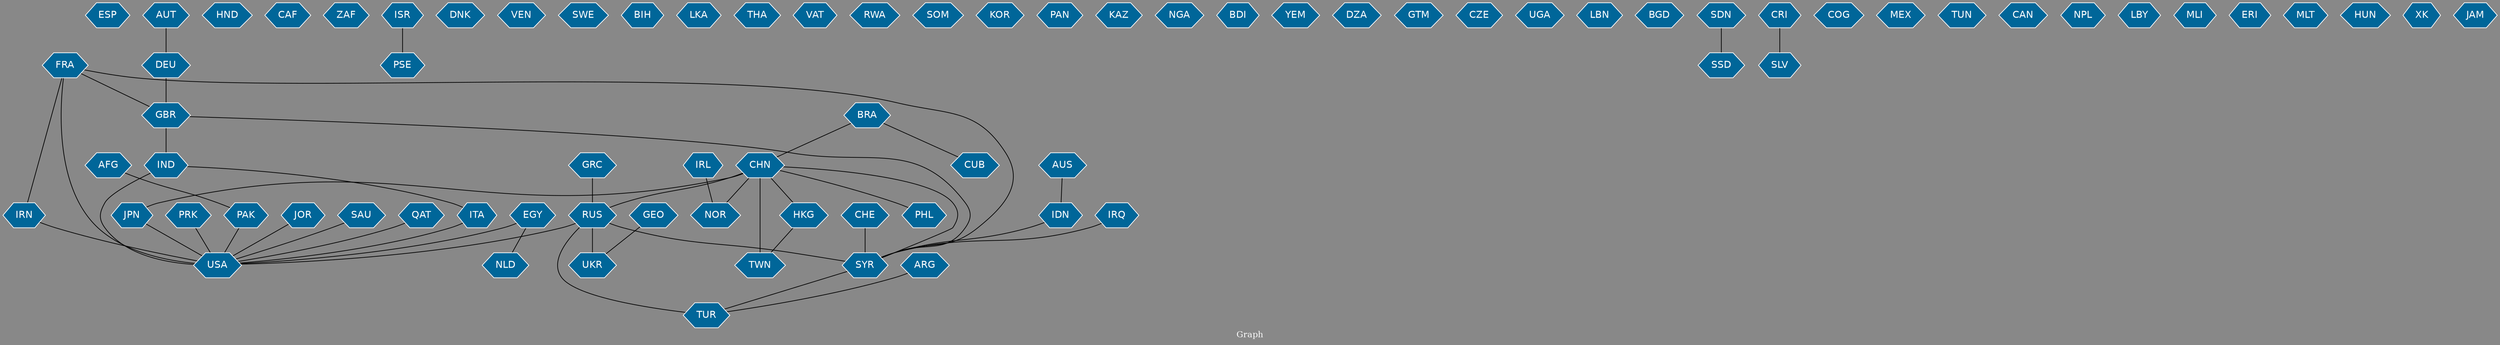 // Countries together in item graph
graph {
	graph [bgcolor="#888888" fontcolor=white fontsize=12 label="Graph" outputorder=edgesfirst overlap=prism]
	node [color=white fillcolor="#006699" fontcolor=white fontname=Helvetica shape=hexagon style=filled]
	edge [arrowhead=open color=black fontcolor=white fontname=Courier fontsize=12]
		ESP [label=ESP]
		RUS [label=RUS]
		UKR [label=UKR]
		SYR [label=SYR]
		DEU [label=DEU]
		USA [label=USA]
		TUR [label=TUR]
		HND [label=HND]
		IND [label=IND]
		CHN [label=CHN]
		IDN [label=IDN]
		GBR [label=GBR]
		CAF [label=CAF]
		ITA [label=ITA]
		ZAF [label=ZAF]
		FRA [label=FRA]
		ISR [label=ISR]
		PSE [label=PSE]
		DNK [label=DNK]
		PRK [label=PRK]
		VEN [label=VEN]
		SWE [label=SWE]
		JPN [label=JPN]
		IRQ [label=IRQ]
		PAK [label=PAK]
		EGY [label=EGY]
		BIH [label=BIH]
		LKA [label=LKA]
		NLD [label=NLD]
		PHL [label=PHL]
		THA [label=THA]
		CUB [label=CUB]
		VAT [label=VAT]
		RWA [label=RWA]
		SOM [label=SOM]
		KOR [label=KOR]
		ARG [label=ARG]
		AFG [label=AFG]
		CHE [label=CHE]
		PAN [label=PAN]
		IRN [label=IRN]
		KAZ [label=KAZ]
		NGA [label=NGA]
		BDI [label=BDI]
		JOR [label=JOR]
		YEM [label=YEM]
		DZA [label=DZA]
		GTM [label=GTM]
		GEO [label=GEO]
		CZE [label=CZE]
		AUT [label=AUT]
		NOR [label=NOR]
		UGA [label=UGA]
		SAU [label=SAU]
		HKG [label=HKG]
		LBN [label=LBN]
		GRC [label=GRC]
		IRL [label=IRL]
		BRA [label=BRA]
		BGD [label=BGD]
		SSD [label=SSD]
		SDN [label=SDN]
		SLV [label=SLV]
		CRI [label=CRI]
		TWN [label=TWN]
		QAT [label=QAT]
		COG [label=COG]
		AUS [label=AUS]
		MEX [label=MEX]
		TUN [label=TUN]
		CAN [label=CAN]
		NPL [label=NPL]
		LBY [label=LBY]
		MLI [label=MLI]
		ERI [label=ERI]
		MLT [label=MLT]
		HUN [label=HUN]
		XK [label=XK]
		JAM [label=JAM]
			GRC -- RUS [weight=1]
			FRA -- USA [weight=7]
			CHN -- JPN [weight=3]
			BRA -- CUB [weight=1]
			ISR -- PSE [weight=9]
			SYR -- TUR [weight=1]
			JPN -- USA [weight=1]
			FRA -- GBR [weight=2]
			PAK -- USA [weight=2]
			IRQ -- SYR [weight=2]
			FRA -- IRN [weight=1]
			QAT -- USA [weight=1]
			RUS -- TUR [weight=2]
			RUS -- SYR [weight=6]
			IND -- USA [weight=2]
			CHN -- TWN [weight=4]
			DEU -- GBR [weight=5]
			EGY -- NLD [weight=2]
			FRA -- SYR [weight=1]
			IDN -- SYR [weight=1]
			EGY -- USA [weight=2]
			ARG -- TUR [weight=1]
			GBR -- IND [weight=2]
			RUS -- USA [weight=3]
			CHN -- RUS [weight=2]
			CHN -- PHL [weight=3]
			IRL -- NOR [weight=1]
			RUS -- UKR [weight=17]
			ITA -- USA [weight=4]
			IND -- ITA [weight=1]
			IRN -- USA [weight=3]
			GEO -- UKR [weight=1]
			AUT -- DEU [weight=1]
			SDN -- SSD [weight=2]
			CHN -- SYR [weight=2]
			JOR -- USA [weight=1]
			BRA -- CHN [weight=1]
			CHN -- NOR [weight=1]
			HKG -- TWN [weight=1]
			PRK -- USA [weight=1]
			AUS -- IDN [weight=1]
			CRI -- SLV [weight=4]
			AFG -- PAK [weight=1]
			CHE -- SYR [weight=2]
			GBR -- SYR [weight=1]
			CHN -- HKG [weight=2]
			SAU -- USA [weight=1]
}